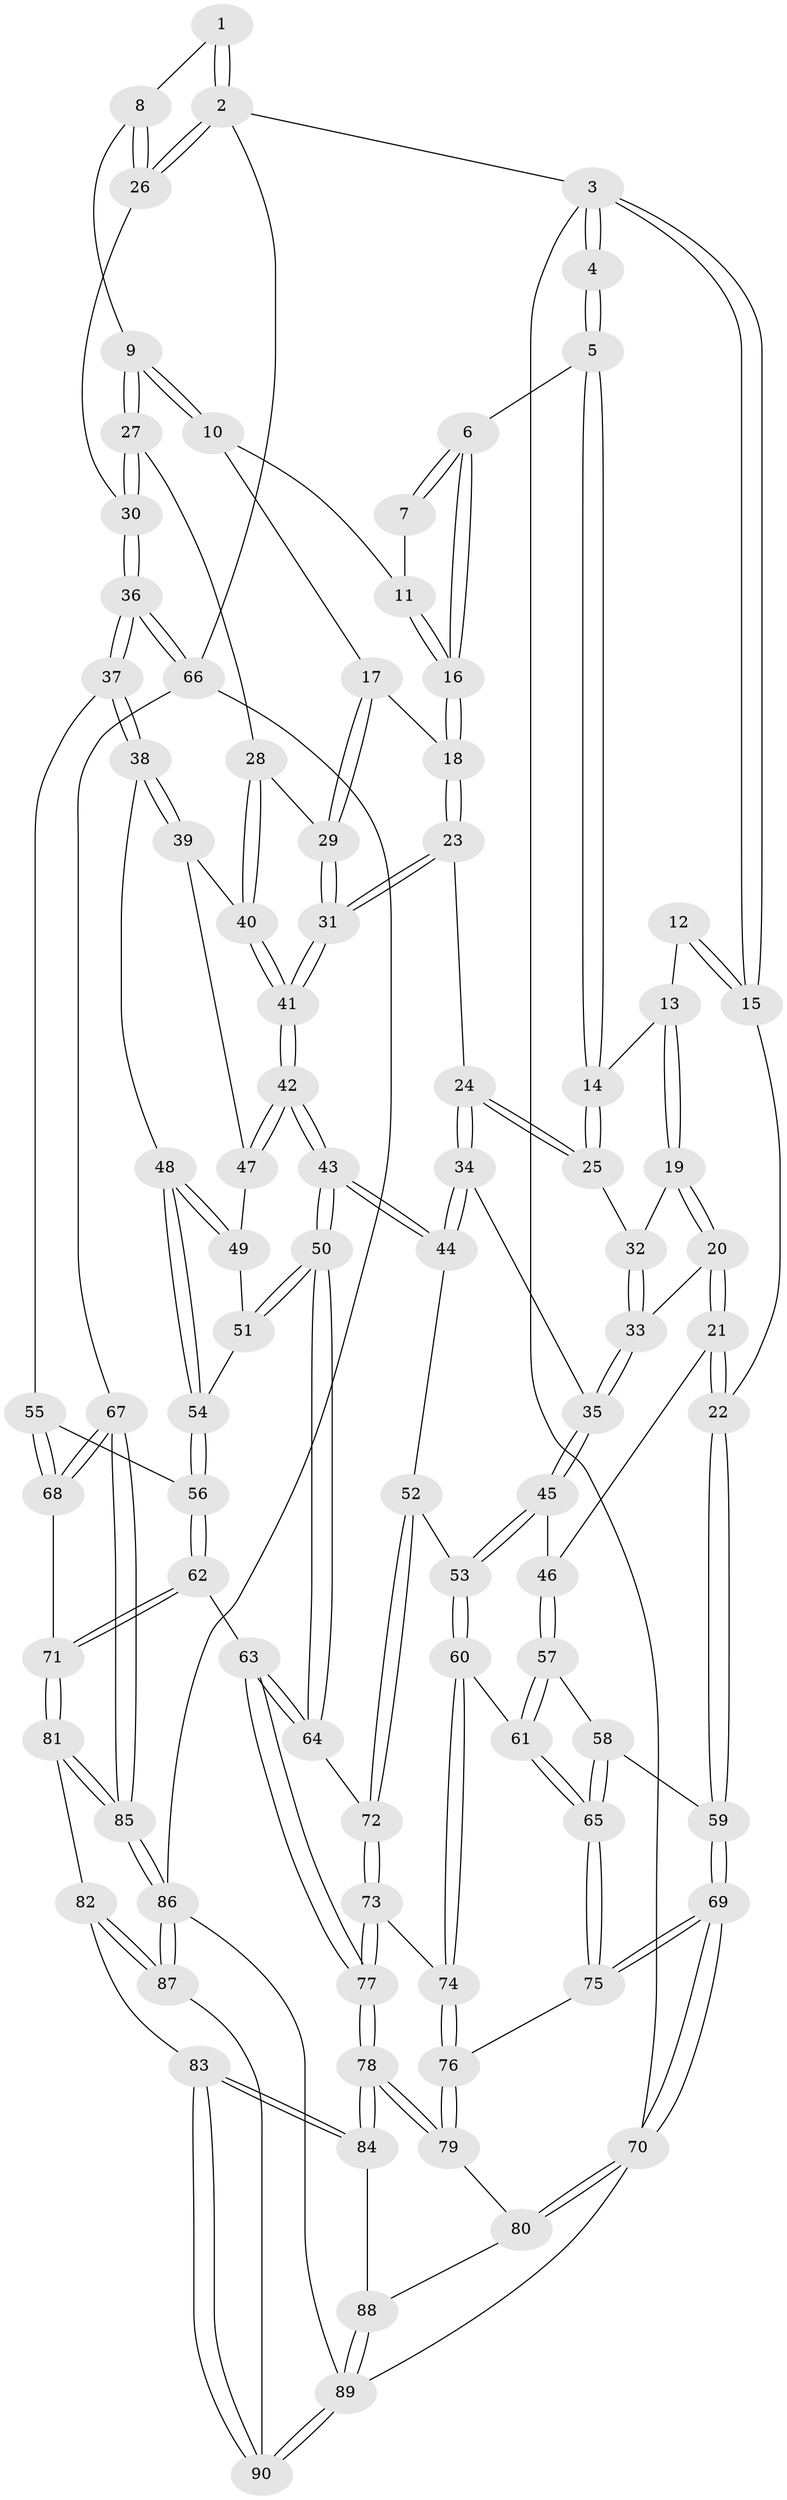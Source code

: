 // coarse degree distribution, {3: 0.28888888888888886, 2: 0.022222222222222223, 5: 0.06666666666666667, 4: 0.6, 6: 0.022222222222222223}
// Generated by graph-tools (version 1.1) at 2025/38/03/04/25 23:38:22]
// undirected, 90 vertices, 221 edges
graph export_dot {
  node [color=gray90,style=filled];
  1 [pos="+0.9210744795188264+0"];
  2 [pos="+1+0"];
  3 [pos="+0+0"];
  4 [pos="+0+0"];
  5 [pos="+0.30555710086801935+0"];
  6 [pos="+0.3427477443463276+0"];
  7 [pos="+0.5193985141397177+0"];
  8 [pos="+0.7699762439911113+0.12001322414434083"];
  9 [pos="+0.7445099601127976+0.1336862144331"];
  10 [pos="+0.6308363920930141+0.06314176707387313"];
  11 [pos="+0.6161116675318274+0.03881054913433766"];
  12 [pos="+0.052210036338762145+0.1480413810740562"];
  13 [pos="+0.07559379726743257+0.15889340051171444"];
  14 [pos="+0.2691456739685269+0.1046892245797818"];
  15 [pos="+0+0.2033187446827523"];
  16 [pos="+0.5055908463714476+0.1881837157699824"];
  17 [pos="+0.6086383044899282+0.1529041984451423"];
  18 [pos="+0.5080282022397116+0.22450067524282066"];
  19 [pos="+0.023477043127699947+0.2648393223868835"];
  20 [pos="+0+0.30892337764262195"];
  21 [pos="+0+0.3239630805827918"];
  22 [pos="+0+0.3302142292929329"];
  23 [pos="+0.48661882455191086+0.28148595988995523"];
  24 [pos="+0.4213696874451345+0.28613665259080134"];
  25 [pos="+0.27425288397038206+0.1606798715710732"];
  26 [pos="+1+0.056293193756886684"];
  27 [pos="+0.7568025381516275+0.24362863607979693"];
  28 [pos="+0.7461328884560515+0.25678904905423316"];
  29 [pos="+0.6329375418515735+0.2784521423542907"];
  30 [pos="+1+0.2815759976006319"];
  31 [pos="+0.5761747502777564+0.3271213220140814"];
  32 [pos="+0.2661588516540886+0.17346404982935867"];
  33 [pos="+0.21095955622652068+0.31219671284820855"];
  34 [pos="+0.3873746958811142+0.41070198733913676"];
  35 [pos="+0.2127942351893047+0.3819251928324388"];
  36 [pos="+1+0.3658198607475602"];
  37 [pos="+0.9732653407841136+0.4194766406435156"];
  38 [pos="+0.8147877239036704+0.41244076551581604"];
  39 [pos="+0.7680529728239065+0.3783248346276612"];
  40 [pos="+0.7604785315864157+0.35835382366510965"];
  41 [pos="+0.5852595532425385+0.36603847539955786"];
  42 [pos="+0.5860223974725379+0.37530400156904126"];
  43 [pos="+0.5500976256062715+0.5127332524712915"];
  44 [pos="+0.40571846339189754+0.47593136846964446"];
  45 [pos="+0.20000010479875732+0.40806097475653"];
  46 [pos="+0.1279623099464006+0.44036013929828355"];
  47 [pos="+0.7036185183680215+0.4188521049814961"];
  48 [pos="+0.7725871871523985+0.4791899034553719"];
  49 [pos="+0.7019090622225986+0.4431406522871099"];
  50 [pos="+0.5757531044789103+0.5551820393389801"];
  51 [pos="+0.6888020157162297+0.4732180588551147"];
  52 [pos="+0.3392851677587204+0.5411949892007721"];
  53 [pos="+0.2766186953713989+0.5460215505019599"];
  54 [pos="+0.7640496852833091+0.5047581567083429"];
  55 [pos="+0.8840820173107129+0.5201529554252096"];
  56 [pos="+0.7662723293837226+0.5580199311672575"];
  57 [pos="+0.11577704054548825+0.47501091815201074"];
  58 [pos="+0.0819997349412642+0.5213324138439159"];
  59 [pos="+0+0.3624244169818514"];
  60 [pos="+0.25479715620255405+0.5682817085094212"];
  61 [pos="+0.19192105501003465+0.5541543071985516"];
  62 [pos="+0.6945499767491203+0.6850006920940709"];
  63 [pos="+0.6617011804849611+0.6785193693055906"];
  64 [pos="+0.5783455142238099+0.5640523328627576"];
  65 [pos="+0.07332144393130585+0.5885737178853387"];
  66 [pos="+1+0.7561062414172522"];
  67 [pos="+1+0.7775714558260952"];
  68 [pos="+0.8582050997597166+0.7673253271658707"];
  69 [pos="+0+0.704453492302908"];
  70 [pos="+0+0.8152024707834074"];
  71 [pos="+0.817429575254594+0.7724563765346182"];
  72 [pos="+0.39575265212954897+0.6597232814857256"];
  73 [pos="+0.3902696859102551+0.6900185800522745"];
  74 [pos="+0.2087276190436559+0.6970312439431008"];
  75 [pos="+0.04497361752408498+0.6550674244331492"];
  76 [pos="+0.1791045031625607+0.7261582954384539"];
  77 [pos="+0.46184226616459845+0.8498522786828976"];
  78 [pos="+0.429495172419144+0.9406525019604464"];
  79 [pos="+0.18665483034214414+0.7687471928833918"];
  80 [pos="+0.08790851166564934+0.9054720009178281"];
  81 [pos="+0.8017174063516084+0.8130969137785153"];
  82 [pos="+0.7971407738200631+0.8162201381025186"];
  83 [pos="+0.45369029778804376+1"];
  84 [pos="+0.430648153154426+0.9530680610296677"];
  85 [pos="+0.7776265429734723+1"];
  86 [pos="+0.7763902551957831+1"];
  87 [pos="+0.5203665189739983+1"];
  88 [pos="+0.10063005148609205+0.9316313377797726"];
  89 [pos="+0.1386018878812337+1"];
  90 [pos="+0.4609879787012165+1"];
  1 -- 2;
  1 -- 2;
  1 -- 8;
  2 -- 3;
  2 -- 26;
  2 -- 26;
  2 -- 66;
  3 -- 4;
  3 -- 4;
  3 -- 15;
  3 -- 15;
  3 -- 70;
  4 -- 5;
  4 -- 5;
  5 -- 6;
  5 -- 14;
  5 -- 14;
  6 -- 7;
  6 -- 7;
  6 -- 16;
  6 -- 16;
  7 -- 11;
  8 -- 9;
  8 -- 26;
  8 -- 26;
  9 -- 10;
  9 -- 10;
  9 -- 27;
  9 -- 27;
  10 -- 11;
  10 -- 17;
  11 -- 16;
  11 -- 16;
  12 -- 13;
  12 -- 15;
  12 -- 15;
  13 -- 14;
  13 -- 19;
  13 -- 19;
  14 -- 25;
  14 -- 25;
  15 -- 22;
  16 -- 18;
  16 -- 18;
  17 -- 18;
  17 -- 29;
  17 -- 29;
  18 -- 23;
  18 -- 23;
  19 -- 20;
  19 -- 20;
  19 -- 32;
  20 -- 21;
  20 -- 21;
  20 -- 33;
  21 -- 22;
  21 -- 22;
  21 -- 46;
  22 -- 59;
  22 -- 59;
  23 -- 24;
  23 -- 31;
  23 -- 31;
  24 -- 25;
  24 -- 25;
  24 -- 34;
  24 -- 34;
  25 -- 32;
  26 -- 30;
  27 -- 28;
  27 -- 30;
  27 -- 30;
  28 -- 29;
  28 -- 40;
  28 -- 40;
  29 -- 31;
  29 -- 31;
  30 -- 36;
  30 -- 36;
  31 -- 41;
  31 -- 41;
  32 -- 33;
  32 -- 33;
  33 -- 35;
  33 -- 35;
  34 -- 35;
  34 -- 44;
  34 -- 44;
  35 -- 45;
  35 -- 45;
  36 -- 37;
  36 -- 37;
  36 -- 66;
  36 -- 66;
  37 -- 38;
  37 -- 38;
  37 -- 55;
  38 -- 39;
  38 -- 39;
  38 -- 48;
  39 -- 40;
  39 -- 47;
  40 -- 41;
  40 -- 41;
  41 -- 42;
  41 -- 42;
  42 -- 43;
  42 -- 43;
  42 -- 47;
  42 -- 47;
  43 -- 44;
  43 -- 44;
  43 -- 50;
  43 -- 50;
  44 -- 52;
  45 -- 46;
  45 -- 53;
  45 -- 53;
  46 -- 57;
  46 -- 57;
  47 -- 49;
  48 -- 49;
  48 -- 49;
  48 -- 54;
  48 -- 54;
  49 -- 51;
  50 -- 51;
  50 -- 51;
  50 -- 64;
  50 -- 64;
  51 -- 54;
  52 -- 53;
  52 -- 72;
  52 -- 72;
  53 -- 60;
  53 -- 60;
  54 -- 56;
  54 -- 56;
  55 -- 56;
  55 -- 68;
  55 -- 68;
  56 -- 62;
  56 -- 62;
  57 -- 58;
  57 -- 61;
  57 -- 61;
  58 -- 59;
  58 -- 65;
  58 -- 65;
  59 -- 69;
  59 -- 69;
  60 -- 61;
  60 -- 74;
  60 -- 74;
  61 -- 65;
  61 -- 65;
  62 -- 63;
  62 -- 71;
  62 -- 71;
  63 -- 64;
  63 -- 64;
  63 -- 77;
  63 -- 77;
  64 -- 72;
  65 -- 75;
  65 -- 75;
  66 -- 67;
  66 -- 86;
  67 -- 68;
  67 -- 68;
  67 -- 85;
  67 -- 85;
  68 -- 71;
  69 -- 70;
  69 -- 70;
  69 -- 75;
  69 -- 75;
  70 -- 80;
  70 -- 80;
  70 -- 89;
  71 -- 81;
  71 -- 81;
  72 -- 73;
  72 -- 73;
  73 -- 74;
  73 -- 77;
  73 -- 77;
  74 -- 76;
  74 -- 76;
  75 -- 76;
  76 -- 79;
  76 -- 79;
  77 -- 78;
  77 -- 78;
  78 -- 79;
  78 -- 79;
  78 -- 84;
  78 -- 84;
  79 -- 80;
  80 -- 88;
  81 -- 82;
  81 -- 85;
  81 -- 85;
  82 -- 83;
  82 -- 87;
  82 -- 87;
  83 -- 84;
  83 -- 84;
  83 -- 90;
  83 -- 90;
  84 -- 88;
  85 -- 86;
  85 -- 86;
  86 -- 87;
  86 -- 87;
  86 -- 89;
  87 -- 90;
  88 -- 89;
  88 -- 89;
  89 -- 90;
  89 -- 90;
}
